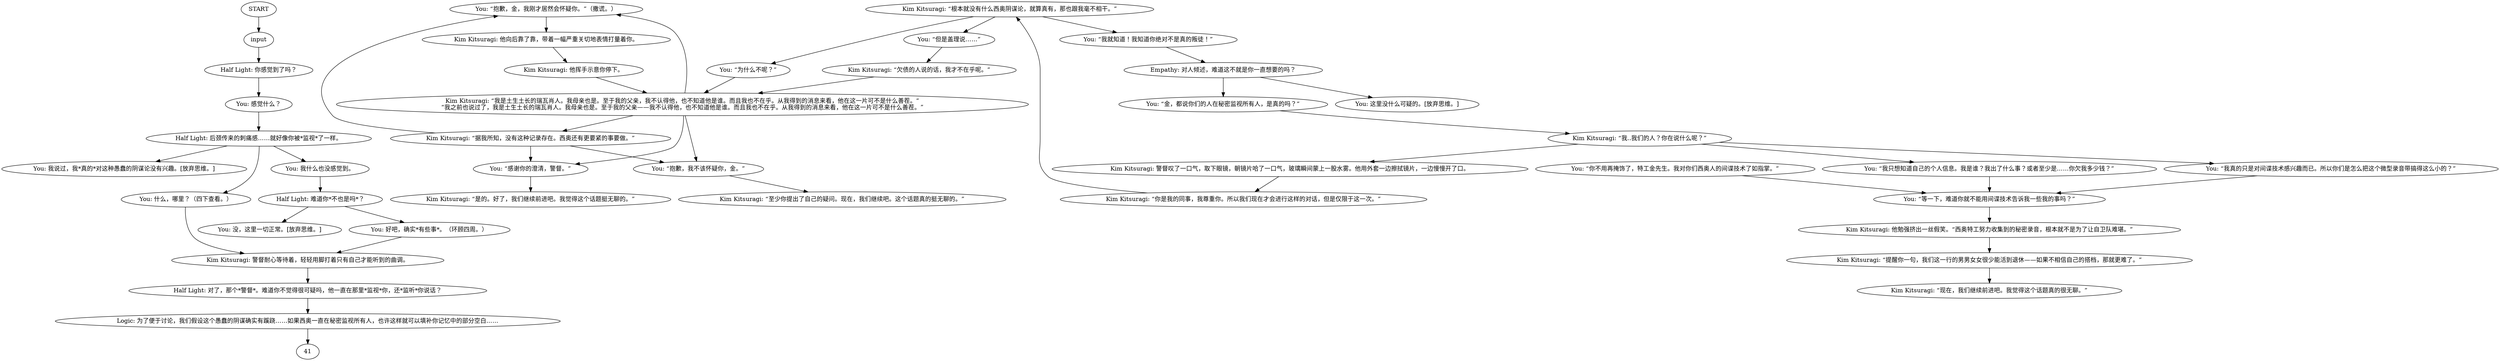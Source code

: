 # KIM ORB / seolite conspiracy
# kim and seolite conspiracy inland empire orb
# ==================================================
digraph G {
	  0 [label="START"];
	  1 [label="input"];
	  2 [label="Half Light: 你感觉到了吗？"];
	  3 [label="You: 我说过，我*真的*对这种愚蠢的阴谋论没有兴趣。[放弃思维。]"];
	  4 [label="You: “抱歉，金，我刚才居然会怀疑你。”（撒谎。）"];
	  5 [label="You: 这里没什么可疑的。[放弃思维。]"];
	  6 [label="You: 感觉什么？"];
	  7 [label="You: 什么，哪里？（四下查看。）"];
	  8 [label="Kim Kitsuragi: “现在，我们继续前进吧。我觉得这个话题真的很无聊。”"];
	  9 [label="Half Light: 难道你*不也是吗*？"];
	  10 [label="You: “为什么不呢？”"];
	  11 [label="You: “我就知道！我知道你绝对不是真的叛徒！”"];
	  12 [label="Half Light: 对了，那个*警督*。难道你不觉得很可疑吗，他一直在那里*监视*你，还*监听*你说话？"];
	  13 [label="You: “我只想知道自己的个人信息。我是谁？我出了什么事？或者至少是……你欠我多少钱？”"];
	  14 [label="You: “抱歉，我不该怀疑你，金。”"];
	  15 [label="Logic: 为了便于讨论，我们假设这个愚蠢的阴谋确实有蹊跷……如果西奥一直在秘密监视所有人，也许这样就可以填补你记忆中的部分空白……"];
	  16 [label="You: 没，这里一切正常。[放弃思维。]"];
	  17 [label="You: 我什么也没感觉到。"];
	  18 [label="You: “感谢你的澄清，警督。”"];
	  19 [label="You: “但是盖理说……”"];
	  20 [label="Kim Kitsuragi: 他勉强挤出一丝假笑。“西奥特工努力收集到的秘密录音，根本就不是为了让自卫队难堪。”"];
	  21 [label="Kim Kitsuragi: “是的。好了，我们继续前进吧。我觉得这个话题挺无聊的。”"];
	  22 [label="Kim Kitsuragi: “根本就没有什么西奥阴谋论，就算真有，那也跟我毫不相干。”"];
	  23 [label="You: 好吧，确实*有些事*。（环顾四周。）"];
	  24 [label="Kim Kitsuragi: “欠债的人说的话，我才不在乎呢。”"];
	  25 [label="Kim Kitsuragi: “我是土生土长的瑞瓦肖人。我母亲也是。至于我的父亲，我不认得他，也不知道他是谁。而且我也不在乎。从我得到的消息来看，他在这一片可不是什么善茬。”\n“我之前也说过了，我是土生土长的瑞瓦肖人。我母亲也是。至于我的父亲——我不认得他，也不知道他是谁。而且我也不在乎。从我得到的消息来看，他在这一片可不是什么善茬。”"];
	  26 [label="Kim Kitsuragi: “至少你提出了自己的疑问。现在，我们继续吧。这个话题真的挺无聊的。”"];
	  27 [label="Kim Kitsuragi: 他向后靠了靠，带着一幅严重关切地表情打量着你。"];
	  28 [label="You: “我真的只是对间谍技术感兴趣而已。所以你们是怎么把这个微型录音带搞得这么小的？”"];
	  29 [label="Half Light: 后颈传来的刺痛感……就好像你被*监视*了一样。"];
	  30 [label="You: “金，都说你们的人在秘密监视所有人，是真的吗？”"];
	  31 [label="Kim Kitsuragi: “我..我们的人？你在说什么呢？”"];
	  32 [label="Kim Kitsuragi: “你是我的同事，我尊重你。所以我们现在才会进行这样的对话，但是仅限于这一次。”"];
	  33 [label="Kim Kitsuragi: 警督耐心等待着，轻轻用脚打着只有自己才能听到的曲调。"];
	  34 [label="You: “你不用再掩饰了，特工金先生。我对你们西奥人的间谍技术了如指掌。”"];
	  35 [label="Kim Kitsuragi: 警督叹了一口气，取下眼镜，朝镜片哈了一口气，玻璃瞬间蒙上一股水雾。他用外套一边擦拭镜片，一边慢慢开了口。"];
	  36 [label="You: “等一下，难道你就不能用间谍技术告诉我一些我的事吗？”"];
	  37 [label="Kim Kitsuragi: “据我所知，没有这种记录存在。西奥还有更要紧的事要做。”"];
	  38 [label="Kim Kitsuragi: “提醒你一句，我们这一行的男男女女很少能活到退休——如果不相信自己的搭档，那就更难了。”"];
	  39 [label="Kim Kitsuragi: 他挥手示意你停下。"];
	  40 [label="Empathy: 对人倾述，难道这不就是你一直想要的吗？"];
	  0 -> 1
	  1 -> 2
	  2 -> 6
	  4 -> 27
	  6 -> 29
	  7 -> 33
	  9 -> 16
	  9 -> 23
	  10 -> 25
	  11 -> 40
	  12 -> 15
	  13 -> 36
	  14 -> 26
	  15 -> 41
	  17 -> 9
	  18 -> 21
	  19 -> 24
	  20 -> 38
	  22 -> 11
	  22 -> 10
	  22 -> 19
	  23 -> 33
	  24 -> 25
	  25 -> 18
	  25 -> 4
	  25 -> 37
	  25 -> 14
	  27 -> 39
	  28 -> 36
	  29 -> 17
	  29 -> 3
	  29 -> 7
	  30 -> 31
	  31 -> 35
	  31 -> 28
	  31 -> 13
	  32 -> 22
	  33 -> 12
	  34 -> 36
	  35 -> 32
	  36 -> 20
	  37 -> 18
	  37 -> 4
	  37 -> 14
	  38 -> 8
	  39 -> 25
	  40 -> 5
	  40 -> 30
}

